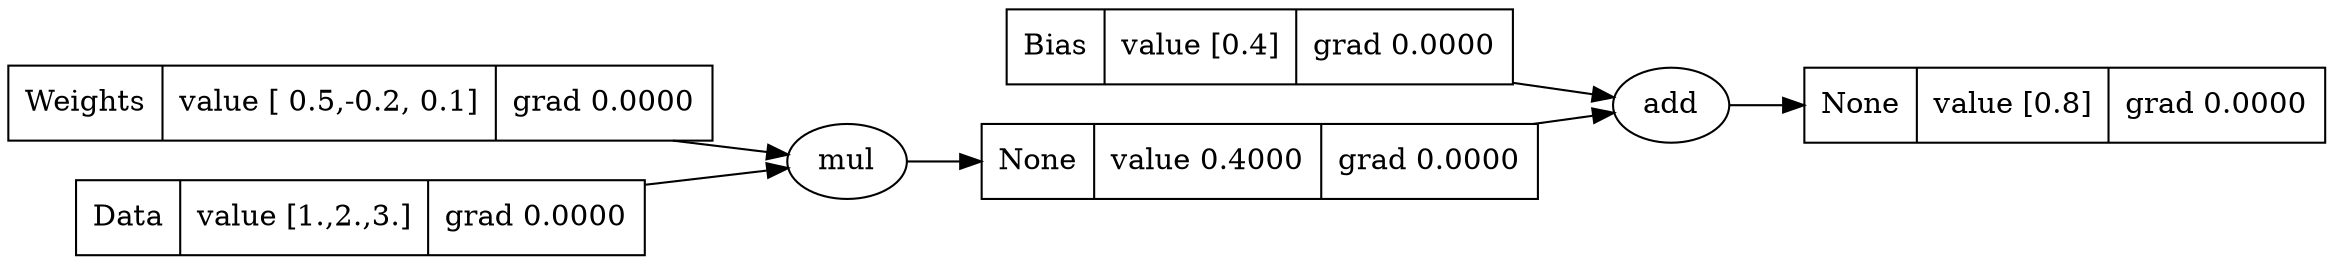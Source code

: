 digraph {
	graph [rankdir=LR]
	4701103168 [label="{ Bias | value [0.4] | grad 0.0000 }" shape=record]
	4701101200 [label="{ Weights | value [ 0.5,-0.2, 0.1] | grad 0.0000 }" shape=record]
	4701097696 [label="{ None | value 0.4000 | grad 0.0000 }" shape=record]
	"4701097696mul" [label=mul]
	"4701097696mul" -> 4701097696
	4701094192 [label="{ Data | value [1.,2.,3.] | grad 0.0000 }" shape=record]
	4701110176 [label="{ None | value [0.8] | grad 0.0000 }" shape=record]
	"4701110176add" [label=add]
	"4701110176add" -> 4701110176
	4701101200 -> "4701097696mul"
	4701103168 -> "4701110176add"
	4701097696 -> "4701110176add"
	4701094192 -> "4701097696mul"
}
